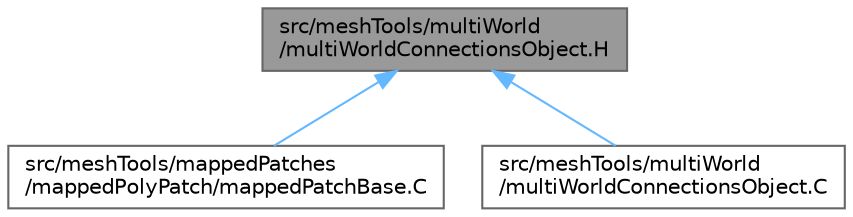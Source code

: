 digraph "src/meshTools/multiWorld/multiWorldConnectionsObject.H"
{
 // LATEX_PDF_SIZE
  bgcolor="transparent";
  edge [fontname=Helvetica,fontsize=10,labelfontname=Helvetica,labelfontsize=10];
  node [fontname=Helvetica,fontsize=10,shape=box,height=0.2,width=0.4];
  Node1 [id="Node000001",label="src/meshTools/multiWorld\l/multiWorldConnectionsObject.H",height=0.2,width=0.4,color="gray40", fillcolor="grey60", style="filled", fontcolor="black",tooltip=" "];
  Node1 -> Node2 [id="edge1_Node000001_Node000002",dir="back",color="steelblue1",style="solid",tooltip=" "];
  Node2 [id="Node000002",label="src/meshTools/mappedPatches\l/mappedPolyPatch/mappedPatchBase.C",height=0.2,width=0.4,color="grey40", fillcolor="white", style="filled",URL="$mappedPatchBase_8C.html",tooltip=" "];
  Node1 -> Node3 [id="edge2_Node000001_Node000003",dir="back",color="steelblue1",style="solid",tooltip=" "];
  Node3 [id="Node000003",label="src/meshTools/multiWorld\l/multiWorldConnectionsObject.C",height=0.2,width=0.4,color="grey40", fillcolor="white", style="filled",URL="$multiWorldConnectionsObject_8C.html",tooltip=" "];
}
